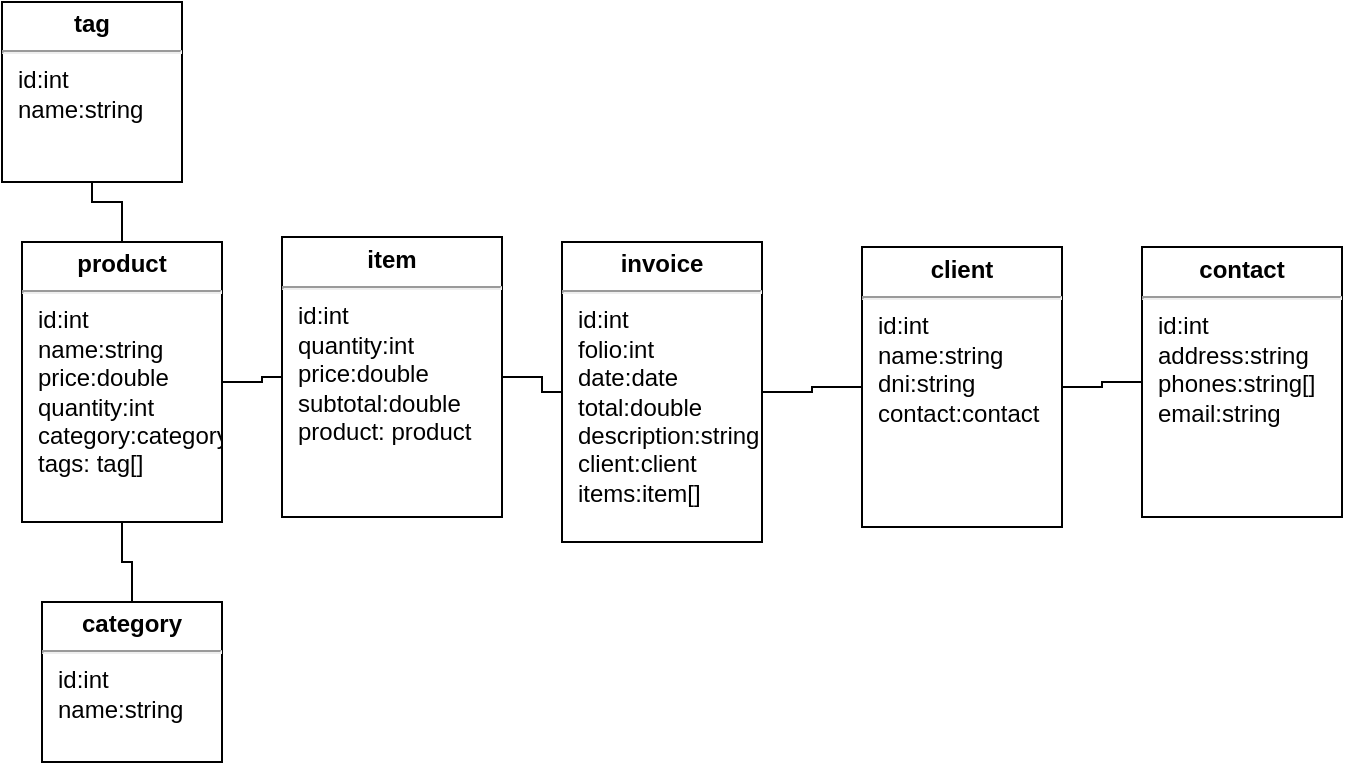 <mxfile version="20.7.4" type="device"><diagram id="C5RBs43oDa-KdzZeNtuy" name="Page-1"><mxGraphModel dx="1418" dy="820" grid="1" gridSize="10" guides="1" tooltips="1" connect="1" arrows="1" fold="1" page="1" pageScale="1" pageWidth="827" pageHeight="1169" math="0" shadow="0"><root><mxCell id="WIyWlLk6GJQsqaUBKTNV-0"/><mxCell id="WIyWlLk6GJQsqaUBKTNV-1" parent="WIyWlLk6GJQsqaUBKTNV-0"/><mxCell id="m-F7d5y_4AgBJSrNuhCz-2" style="edgeStyle=orthogonalEdgeStyle;rounded=0;orthogonalLoop=1;jettySize=auto;html=1;entryX=0;entryY=0.5;entryDx=0;entryDy=0;endArrow=none;endFill=0;" edge="1" parent="WIyWlLk6GJQsqaUBKTNV-1" source="eaifrUnijHbYlC05LKZO-5" target="m-F7d5y_4AgBJSrNuhCz-1"><mxGeometry relative="1" as="geometry"/></mxCell><mxCell id="m-F7d5y_4AgBJSrNuhCz-3" style="edgeStyle=orthogonalEdgeStyle;rounded=0;orthogonalLoop=1;jettySize=auto;html=1;entryX=0.5;entryY=1;entryDx=0;entryDy=0;endArrow=none;endFill=0;" edge="1" parent="WIyWlLk6GJQsqaUBKTNV-1" source="eaifrUnijHbYlC05LKZO-5" target="eaifrUnijHbYlC05LKZO-6"><mxGeometry relative="1" as="geometry"/></mxCell><mxCell id="m-F7d5y_4AgBJSrNuhCz-4" style="edgeStyle=orthogonalEdgeStyle;rounded=0;orthogonalLoop=1;jettySize=auto;html=1;entryX=0.5;entryY=0;entryDx=0;entryDy=0;endArrow=none;endFill=0;" edge="1" parent="WIyWlLk6GJQsqaUBKTNV-1" source="eaifrUnijHbYlC05LKZO-5" target="m-F7d5y_4AgBJSrNuhCz-0"><mxGeometry relative="1" as="geometry"/></mxCell><mxCell id="eaifrUnijHbYlC05LKZO-5" value="&lt;p style=&quot;margin: 4px 0px 0px; text-align: center;&quot;&gt;&lt;b&gt;product&lt;/b&gt;&lt;/p&gt;&lt;hr&gt;&lt;p style=&quot;margin:0px;margin-left:8px;&quot;&gt;id:int&lt;/p&gt;&lt;p style=&quot;margin:0px;margin-left:8px;&quot;&gt;name:string&lt;/p&gt;&lt;p style=&quot;margin:0px;margin-left:8px;&quot;&gt;price:double&lt;/p&gt;&lt;p style=&quot;margin:0px;margin-left:8px;&quot;&gt;quantity:int&lt;/p&gt;&lt;p style=&quot;margin:0px;margin-left:8px;&quot;&gt;category:category&lt;/p&gt;&lt;p style=&quot;margin:0px;margin-left:8px;&quot;&gt;tags: tag[]&lt;/p&gt;" style="verticalAlign=top;align=left;overflow=fill;fontSize=12;fontFamily=Helvetica;html=1;" parent="WIyWlLk6GJQsqaUBKTNV-1" vertex="1"><mxGeometry x="90" y="130" width="100" height="140" as="geometry"/></mxCell><mxCell id="eaifrUnijHbYlC05LKZO-6" value="&lt;p style=&quot;margin: 4px 0px 0px; text-align: center;&quot;&gt;&lt;b&gt;tag&lt;/b&gt;&lt;/p&gt;&lt;hr&gt;&lt;p style=&quot;margin:0px;margin-left:8px;&quot;&gt;id:int&lt;/p&gt;&lt;p style=&quot;margin:0px;margin-left:8px;&quot;&gt;name:string&lt;/p&gt;" style="verticalAlign=top;align=left;overflow=fill;fontSize=12;fontFamily=Helvetica;html=1;" parent="WIyWlLk6GJQsqaUBKTNV-1" vertex="1"><mxGeometry x="80" y="10" width="90" height="90" as="geometry"/></mxCell><mxCell id="m-F7d5y_4AgBJSrNuhCz-0" value="&lt;p style=&quot;margin: 4px 0px 0px; text-align: center;&quot;&gt;&lt;b&gt;category&lt;/b&gt;&lt;/p&gt;&lt;hr&gt;&lt;p style=&quot;margin:0px;margin-left:8px;&quot;&gt;id:int&lt;/p&gt;&lt;p style=&quot;margin:0px;margin-left:8px;&quot;&gt;&lt;span style=&quot;background-color: initial;&quot;&gt;name:string&lt;/span&gt;&lt;/p&gt;" style="verticalAlign=top;align=left;overflow=fill;fontSize=12;fontFamily=Helvetica;html=1;" vertex="1" parent="WIyWlLk6GJQsqaUBKTNV-1"><mxGeometry x="100" y="310" width="90" height="80" as="geometry"/></mxCell><mxCell id="m-F7d5y_4AgBJSrNuhCz-8" style="edgeStyle=orthogonalEdgeStyle;rounded=0;orthogonalLoop=1;jettySize=auto;html=1;entryX=0;entryY=0.5;entryDx=0;entryDy=0;endArrow=none;endFill=0;" edge="1" parent="WIyWlLk6GJQsqaUBKTNV-1" source="m-F7d5y_4AgBJSrNuhCz-1" target="m-F7d5y_4AgBJSrNuhCz-5"><mxGeometry relative="1" as="geometry"/></mxCell><mxCell id="m-F7d5y_4AgBJSrNuhCz-1" value="&lt;p style=&quot;margin: 4px 0px 0px; text-align: center;&quot;&gt;&lt;b&gt;item&lt;/b&gt;&lt;/p&gt;&lt;hr&gt;&lt;p style=&quot;margin:0px;margin-left:8px;&quot;&gt;id:int&lt;/p&gt;&lt;p style=&quot;margin:0px;margin-left:8px;&quot;&gt;quantity:int&lt;/p&gt;&lt;p style=&quot;margin:0px;margin-left:8px;&quot;&gt;price:double&lt;/p&gt;&lt;p style=&quot;margin:0px;margin-left:8px;&quot;&gt;subtotal:double&lt;/p&gt;&lt;p style=&quot;margin:0px;margin-left:8px;&quot;&gt;product: product&lt;/p&gt;" style="verticalAlign=top;align=left;overflow=fill;fontSize=12;fontFamily=Helvetica;html=1;" vertex="1" parent="WIyWlLk6GJQsqaUBKTNV-1"><mxGeometry x="220" y="127.5" width="110" height="140" as="geometry"/></mxCell><mxCell id="m-F7d5y_4AgBJSrNuhCz-9" style="edgeStyle=orthogonalEdgeStyle;rounded=0;orthogonalLoop=1;jettySize=auto;html=1;entryX=0;entryY=0.5;entryDx=0;entryDy=0;endArrow=none;endFill=0;" edge="1" parent="WIyWlLk6GJQsqaUBKTNV-1" source="m-F7d5y_4AgBJSrNuhCz-5" target="m-F7d5y_4AgBJSrNuhCz-6"><mxGeometry relative="1" as="geometry"/></mxCell><mxCell id="m-F7d5y_4AgBJSrNuhCz-5" value="&lt;p style=&quot;margin: 4px 0px 0px; text-align: center;&quot;&gt;&lt;b&gt;invoice&lt;/b&gt;&lt;/p&gt;&lt;hr&gt;&lt;p style=&quot;margin:0px;margin-left:8px;&quot;&gt;id:int&lt;/p&gt;&lt;p style=&quot;margin:0px;margin-left:8px;&quot;&gt;folio:int&lt;/p&gt;&lt;p style=&quot;margin:0px;margin-left:8px;&quot;&gt;date:date&lt;/p&gt;&lt;p style=&quot;margin:0px;margin-left:8px;&quot;&gt;total:double&lt;/p&gt;&lt;p style=&quot;margin:0px;margin-left:8px;&quot;&gt;description:string&lt;/p&gt;&lt;p style=&quot;margin:0px;margin-left:8px;&quot;&gt;client:client&lt;/p&gt;&lt;p style=&quot;margin:0px;margin-left:8px;&quot;&gt;items:item[]&lt;/p&gt;" style="verticalAlign=top;align=left;overflow=fill;fontSize=12;fontFamily=Helvetica;html=1;" vertex="1" parent="WIyWlLk6GJQsqaUBKTNV-1"><mxGeometry x="360" y="130" width="100" height="150" as="geometry"/></mxCell><mxCell id="m-F7d5y_4AgBJSrNuhCz-10" style="edgeStyle=orthogonalEdgeStyle;rounded=0;orthogonalLoop=1;jettySize=auto;html=1;entryX=0;entryY=0.5;entryDx=0;entryDy=0;endArrow=none;endFill=0;" edge="1" parent="WIyWlLk6GJQsqaUBKTNV-1" source="m-F7d5y_4AgBJSrNuhCz-6" target="m-F7d5y_4AgBJSrNuhCz-7"><mxGeometry relative="1" as="geometry"/></mxCell><mxCell id="m-F7d5y_4AgBJSrNuhCz-6" value="&lt;p style=&quot;margin: 4px 0px 0px; text-align: center;&quot;&gt;&lt;b&gt;client&lt;/b&gt;&lt;/p&gt;&lt;hr&gt;&lt;p style=&quot;margin:0px;margin-left:8px;&quot;&gt;id:int&lt;/p&gt;&lt;p style=&quot;margin:0px;margin-left:8px;&quot;&gt;name:string&lt;/p&gt;&lt;p style=&quot;margin:0px;margin-left:8px;&quot;&gt;dni:string&lt;/p&gt;&lt;p style=&quot;margin:0px;margin-left:8px;&quot;&gt;contact:contact&lt;/p&gt;" style="verticalAlign=top;align=left;overflow=fill;fontSize=12;fontFamily=Helvetica;html=1;" vertex="1" parent="WIyWlLk6GJQsqaUBKTNV-1"><mxGeometry x="510" y="132.5" width="100" height="140" as="geometry"/></mxCell><mxCell id="m-F7d5y_4AgBJSrNuhCz-7" value="&lt;p style=&quot;margin: 4px 0px 0px; text-align: center;&quot;&gt;&lt;b&gt;contact&lt;/b&gt;&lt;/p&gt;&lt;hr&gt;&lt;p style=&quot;margin:0px;margin-left:8px;&quot;&gt;id:int&lt;/p&gt;&lt;p style=&quot;margin:0px;margin-left:8px;&quot;&gt;address:string&lt;/p&gt;&lt;p style=&quot;margin:0px;margin-left:8px;&quot;&gt;phones:string[]&lt;/p&gt;&lt;p style=&quot;margin:0px;margin-left:8px;&quot;&gt;&lt;span style=&quot;background-color: initial;&quot;&gt;email:string&lt;/span&gt;&lt;br&gt;&lt;/p&gt;" style="verticalAlign=top;align=left;overflow=fill;fontSize=12;fontFamily=Helvetica;html=1;" vertex="1" parent="WIyWlLk6GJQsqaUBKTNV-1"><mxGeometry x="650" y="132.5" width="100" height="135" as="geometry"/></mxCell></root></mxGraphModel></diagram></mxfile>
